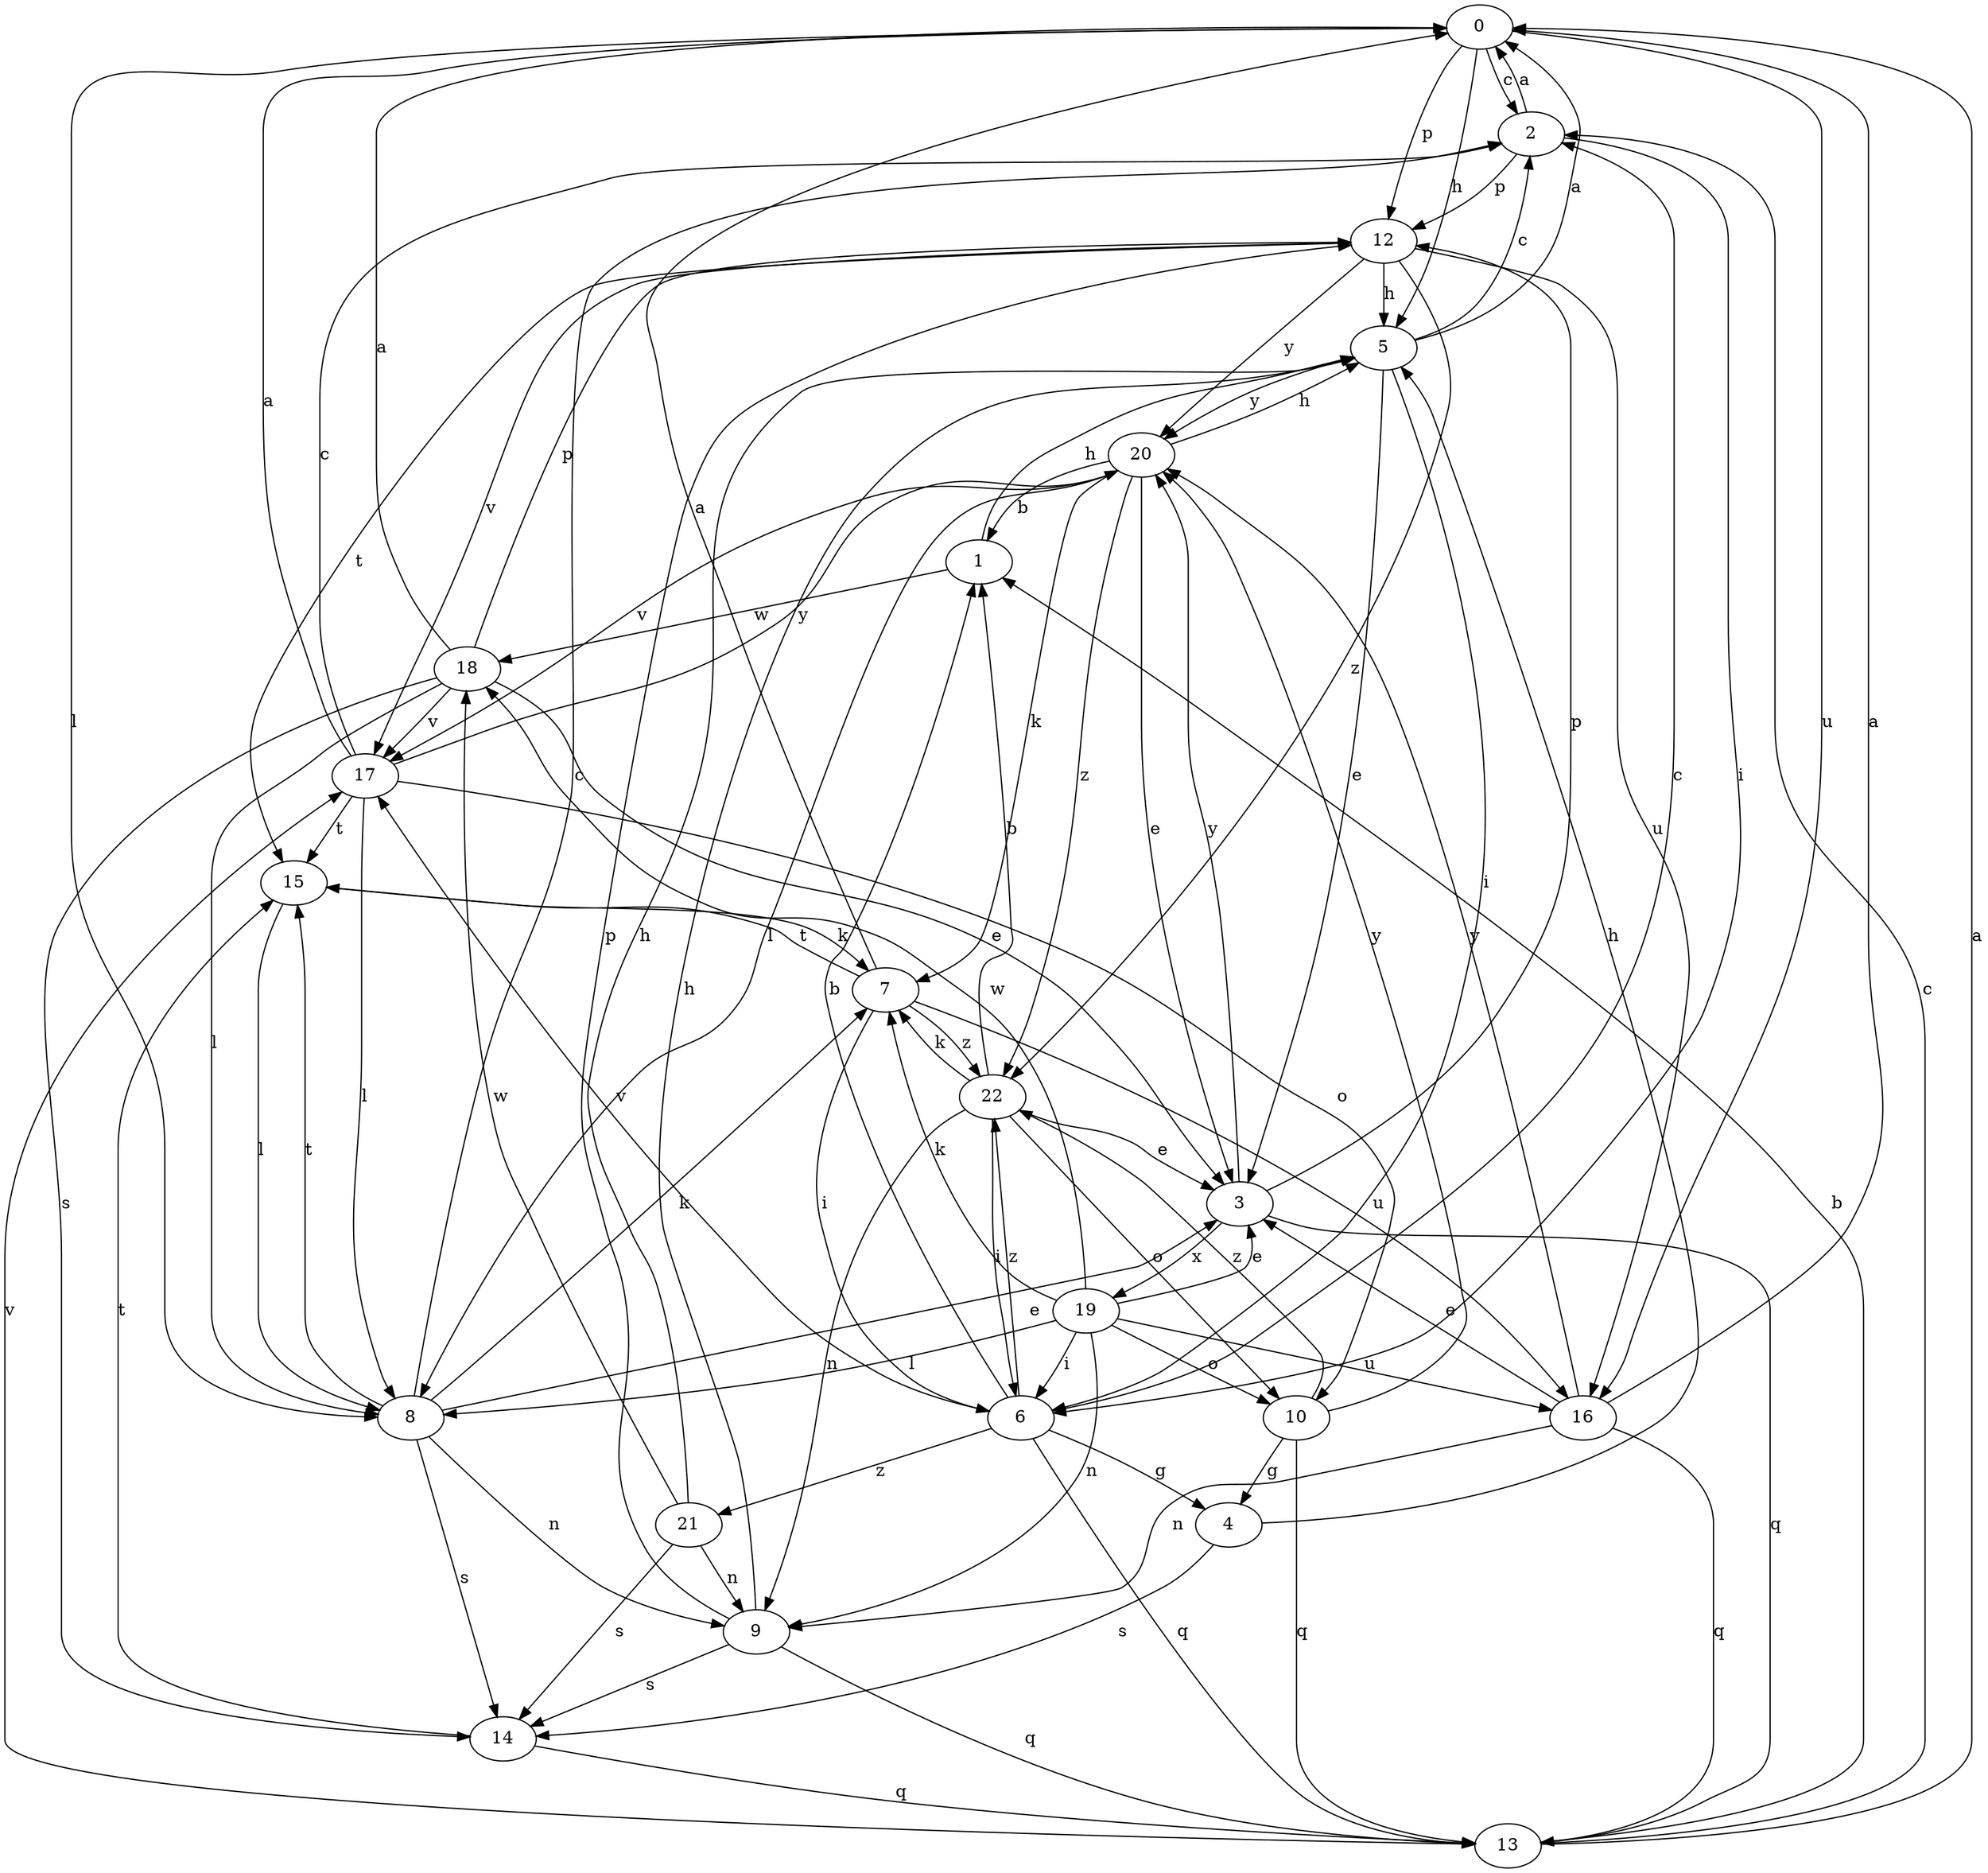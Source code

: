 strict digraph  {
0;
1;
2;
3;
4;
5;
6;
7;
8;
9;
10;
12;
13;
14;
15;
16;
17;
18;
19;
20;
21;
22;
0 -> 2  [label=c];
0 -> 5  [label=h];
0 -> 8  [label=l];
0 -> 12  [label=p];
0 -> 16  [label=u];
1 -> 5  [label=h];
1 -> 18  [label=w];
2 -> 0  [label=a];
2 -> 6  [label=i];
2 -> 12  [label=p];
3 -> 12  [label=p];
3 -> 13  [label=q];
3 -> 19  [label=x];
3 -> 20  [label=y];
4 -> 5  [label=h];
4 -> 14  [label=s];
5 -> 0  [label=a];
5 -> 2  [label=c];
5 -> 3  [label=e];
5 -> 6  [label=i];
5 -> 20  [label=y];
6 -> 1  [label=b];
6 -> 2  [label=c];
6 -> 4  [label=g];
6 -> 13  [label=q];
6 -> 17  [label=v];
6 -> 21  [label=z];
6 -> 22  [label=z];
7 -> 0  [label=a];
7 -> 6  [label=i];
7 -> 15  [label=t];
7 -> 16  [label=u];
7 -> 22  [label=z];
8 -> 2  [label=c];
8 -> 3  [label=e];
8 -> 7  [label=k];
8 -> 9  [label=n];
8 -> 14  [label=s];
8 -> 15  [label=t];
9 -> 5  [label=h];
9 -> 12  [label=p];
9 -> 13  [label=q];
9 -> 14  [label=s];
10 -> 4  [label=g];
10 -> 13  [label=q];
10 -> 20  [label=y];
10 -> 22  [label=z];
12 -> 5  [label=h];
12 -> 15  [label=t];
12 -> 16  [label=u];
12 -> 17  [label=v];
12 -> 20  [label=y];
12 -> 22  [label=z];
13 -> 0  [label=a];
13 -> 1  [label=b];
13 -> 2  [label=c];
13 -> 17  [label=v];
14 -> 13  [label=q];
14 -> 15  [label=t];
15 -> 7  [label=k];
15 -> 8  [label=l];
16 -> 0  [label=a];
16 -> 3  [label=e];
16 -> 9  [label=n];
16 -> 13  [label=q];
16 -> 20  [label=y];
17 -> 0  [label=a];
17 -> 2  [label=c];
17 -> 8  [label=l];
17 -> 10  [label=o];
17 -> 15  [label=t];
17 -> 20  [label=y];
18 -> 0  [label=a];
18 -> 3  [label=e];
18 -> 8  [label=l];
18 -> 12  [label=p];
18 -> 14  [label=s];
18 -> 17  [label=v];
19 -> 3  [label=e];
19 -> 6  [label=i];
19 -> 7  [label=k];
19 -> 8  [label=l];
19 -> 9  [label=n];
19 -> 10  [label=o];
19 -> 16  [label=u];
19 -> 18  [label=w];
20 -> 1  [label=b];
20 -> 3  [label=e];
20 -> 5  [label=h];
20 -> 7  [label=k];
20 -> 8  [label=l];
20 -> 17  [label=v];
20 -> 22  [label=z];
21 -> 5  [label=h];
21 -> 9  [label=n];
21 -> 14  [label=s];
21 -> 18  [label=w];
22 -> 1  [label=b];
22 -> 3  [label=e];
22 -> 6  [label=i];
22 -> 7  [label=k];
22 -> 9  [label=n];
22 -> 10  [label=o];
}
